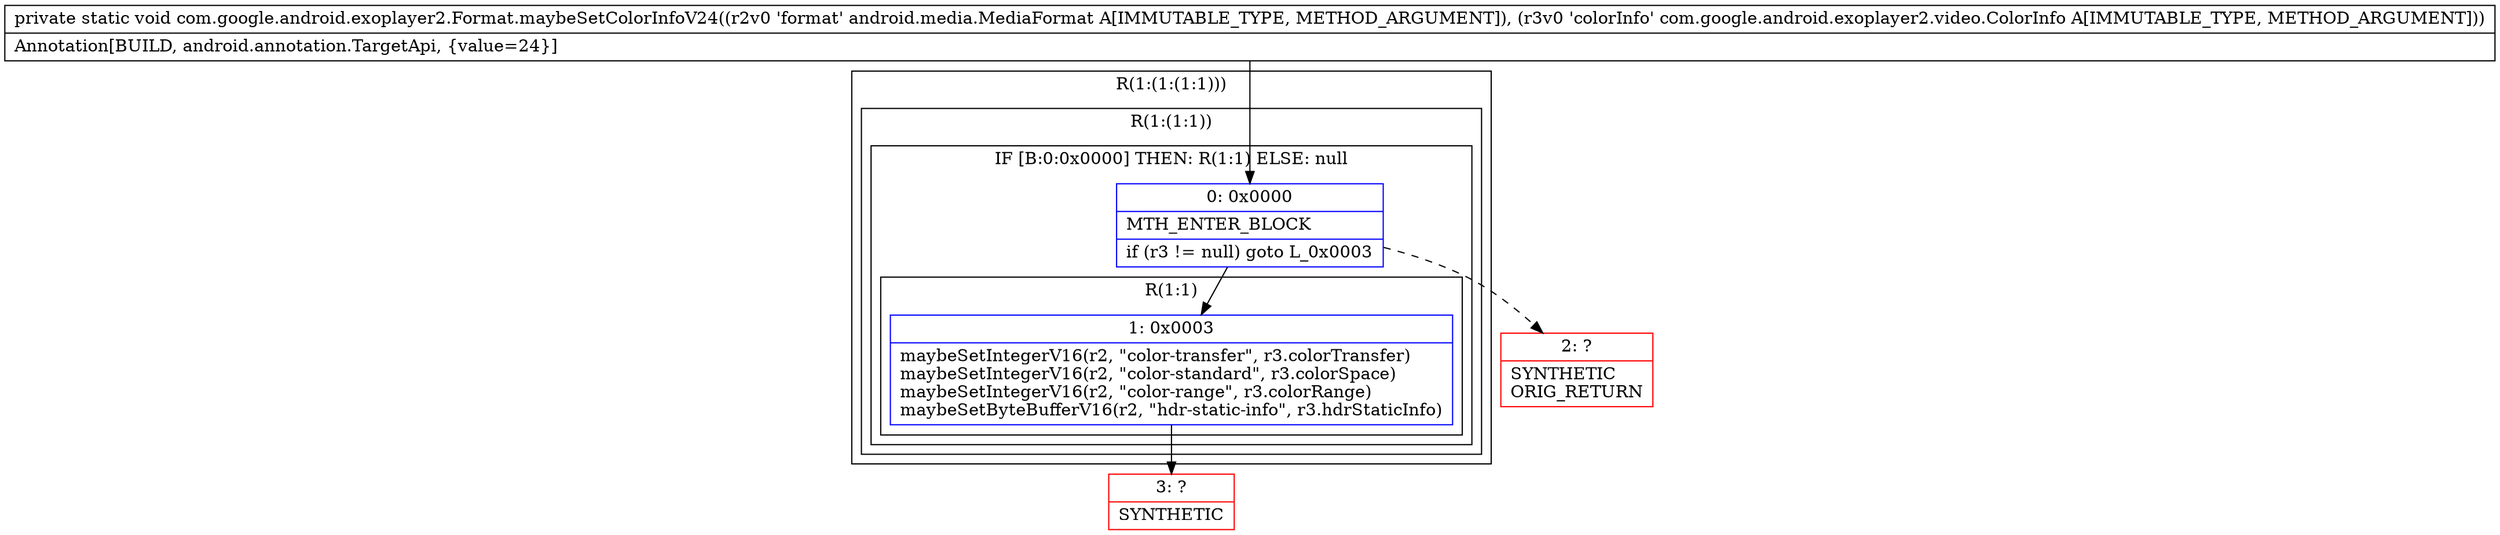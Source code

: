 digraph "CFG forcom.google.android.exoplayer2.Format.maybeSetColorInfoV24(Landroid\/media\/MediaFormat;Lcom\/google\/android\/exoplayer2\/video\/ColorInfo;)V" {
subgraph cluster_Region_839879513 {
label = "R(1:(1:(1:1)))";
node [shape=record,color=blue];
subgraph cluster_Region_925520934 {
label = "R(1:(1:1))";
node [shape=record,color=blue];
subgraph cluster_IfRegion_113418305 {
label = "IF [B:0:0x0000] THEN: R(1:1) ELSE: null";
node [shape=record,color=blue];
Node_0 [shape=record,label="{0\:\ 0x0000|MTH_ENTER_BLOCK\l|if (r3 != null) goto L_0x0003\l}"];
subgraph cluster_Region_301731639 {
label = "R(1:1)";
node [shape=record,color=blue];
Node_1 [shape=record,label="{1\:\ 0x0003|maybeSetIntegerV16(r2, \"color\-transfer\", r3.colorTransfer)\lmaybeSetIntegerV16(r2, \"color\-standard\", r3.colorSpace)\lmaybeSetIntegerV16(r2, \"color\-range\", r3.colorRange)\lmaybeSetByteBufferV16(r2, \"hdr\-static\-info\", r3.hdrStaticInfo)\l}"];
}
}
}
}
Node_2 [shape=record,color=red,label="{2\:\ ?|SYNTHETIC\lORIG_RETURN\l}"];
Node_3 [shape=record,color=red,label="{3\:\ ?|SYNTHETIC\l}"];
MethodNode[shape=record,label="{private static void com.google.android.exoplayer2.Format.maybeSetColorInfoV24((r2v0 'format' android.media.MediaFormat A[IMMUTABLE_TYPE, METHOD_ARGUMENT]), (r3v0 'colorInfo' com.google.android.exoplayer2.video.ColorInfo A[IMMUTABLE_TYPE, METHOD_ARGUMENT]))  | Annotation[BUILD, android.annotation.TargetApi, \{value=24\}]\l}"];
MethodNode -> Node_0;
Node_0 -> Node_1;
Node_0 -> Node_2[style=dashed];
Node_1 -> Node_3;
}

